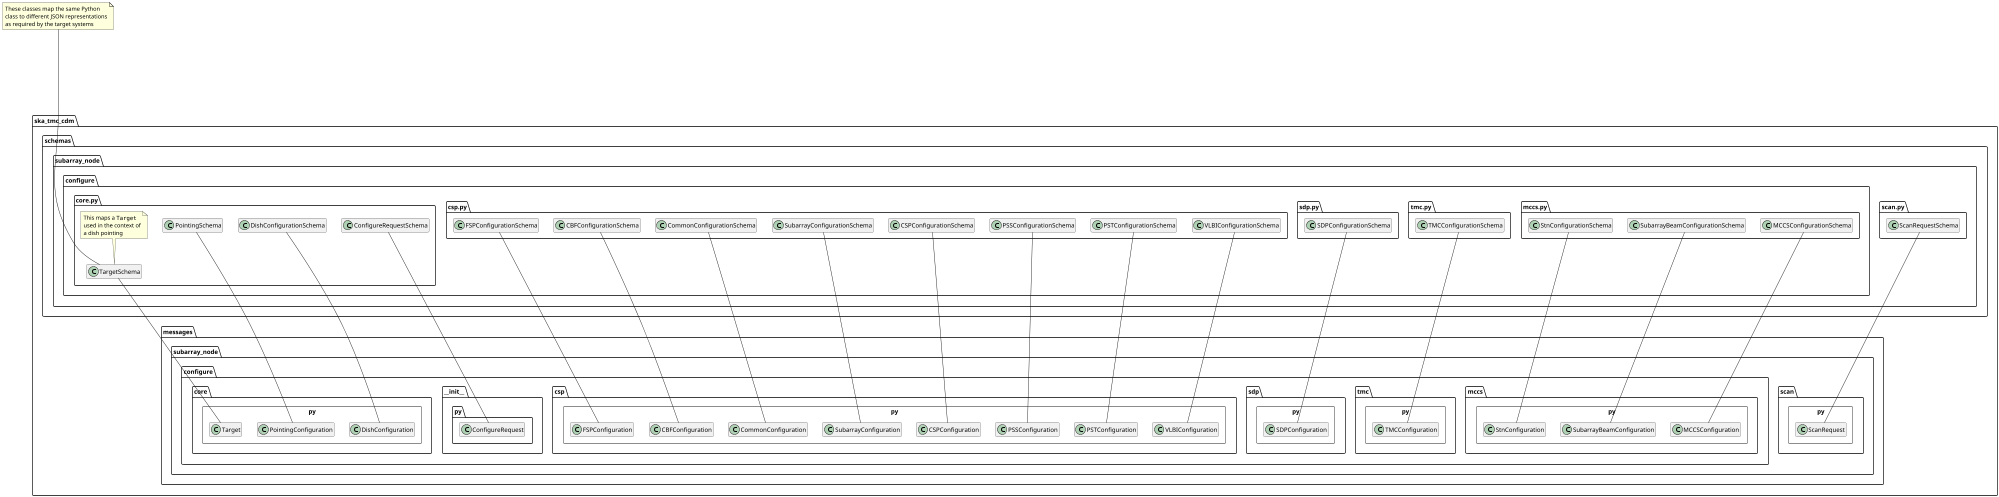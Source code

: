 @startuml
scale 2000 width
!pragma useNewPackage
hide empty members

' Remove the following lines when VLBI, PSS and PST
' are added to CDM
remove VLBIConfiguration
remove PSTConfiguration
remove PSSConfiguration
remove VLBIConfigurationSchema
remove PSTConfigurationSchema
remove PSSConfigurationSchema

package ska_tmc_cdm.messages.subarray_node {
	package configure {
		package core.py <<Rectangle>> {
			class Target
			class PointingConfiguration
			class DishConfiguration
		}

		package csp.py <<Rectangle>> {
			class FSPConfiguration
			class CBFConfiguration
			class CommonConfiguration
			class SubarrayConfiguration
			class CSPConfiguration
			class PSSConfiguration
			class PSTConfiguration
			class VLBIConfiguration
		}

		package sdp.py <<Rectangle>> {
			class SDPConfiguration
		}

        package mccs.py <<Rectangle>> {
            class StnConfiguration
            class SubarrayBeamConfiguration
            class MCCSConfiguration
        }

		package tmc.py <<Rectangle>> {
			class TMCConfiguration
		}

		package ~__init__.py {
			class ConfigureRequest
		}
	}

    package scan.py <<Rectangle>> {
        class ScanRequest
    }
}

package ska_tmc_cdm.schemas.subarray_node {
	package configure as P2 {
		package core.py as P3 {
			class TargetSchema
			class PointingSchema
			class DishConfigurationSchema
			class ConfigureRequestSchema

			note top of TargetSchema
				This maps a ""Target""
				used in the context of
				a dish pointing
			end note

		}

		package csp.py as P4 {
			class FSPConfigurationSchema
			class CBFConfigurationSchema
			class CommonConfigurationSchema
			class SubarrayConfigurationSchema
			class CSPConfigurationSchema
			class PSSConfigurationSchema
			class PSTConfigurationSchema
			class VLBIConfigurationSchema
		}

		package sdp.py as P5 {
			class SDPConfigurationSchema
		}

		package tmc.py as P6 {
			class TMCConfigurationSchema
		}

        package mccs.py as P7 {
            class StnConfigurationSchema
            class SubarrayBeamConfigurationSchema
            class MCCSConfigurationSchema
        }
	}

	package scan.py as P1 {
		class ScanRequestSchema
	}
}

ScanRequestSchema --- ScanRequest

TargetSchema --- Target
PointingSchema --- PointingConfiguration
DishConfigurationSchema --- DishConfiguration
ConfigureRequestSchema --- ConfigureRequest

FSPConfigurationSchema --- FSPConfiguration
CBFConfigurationSchema --- CBFConfiguration
PSSConfigurationSchema --- PSSConfiguration
PSTConfigurationSchema --- PSTConfiguration
VLBIConfigurationSchema --- VLBIConfiguration
CommonConfigurationSchema --- CommonConfiguration
SubarrayConfigurationSchema --- SubarrayConfiguration
CSPConfigurationSchema --- CSPConfiguration

SDPConfigurationSchema --- SDPConfiguration

TMCConfigurationSchema --- TMCConfiguration

StnConfigurationSchema --- StnConfiguration
SubarrayBeamConfigurationSchema --- SubarrayBeamConfiguration
MCCSConfigurationSchema --- MCCSConfiguration

note as N1
	These classes map the same Python
	class to different JSON representations
	as required by the target systems
end note
N1 ------ TargetSchema
@enduml

